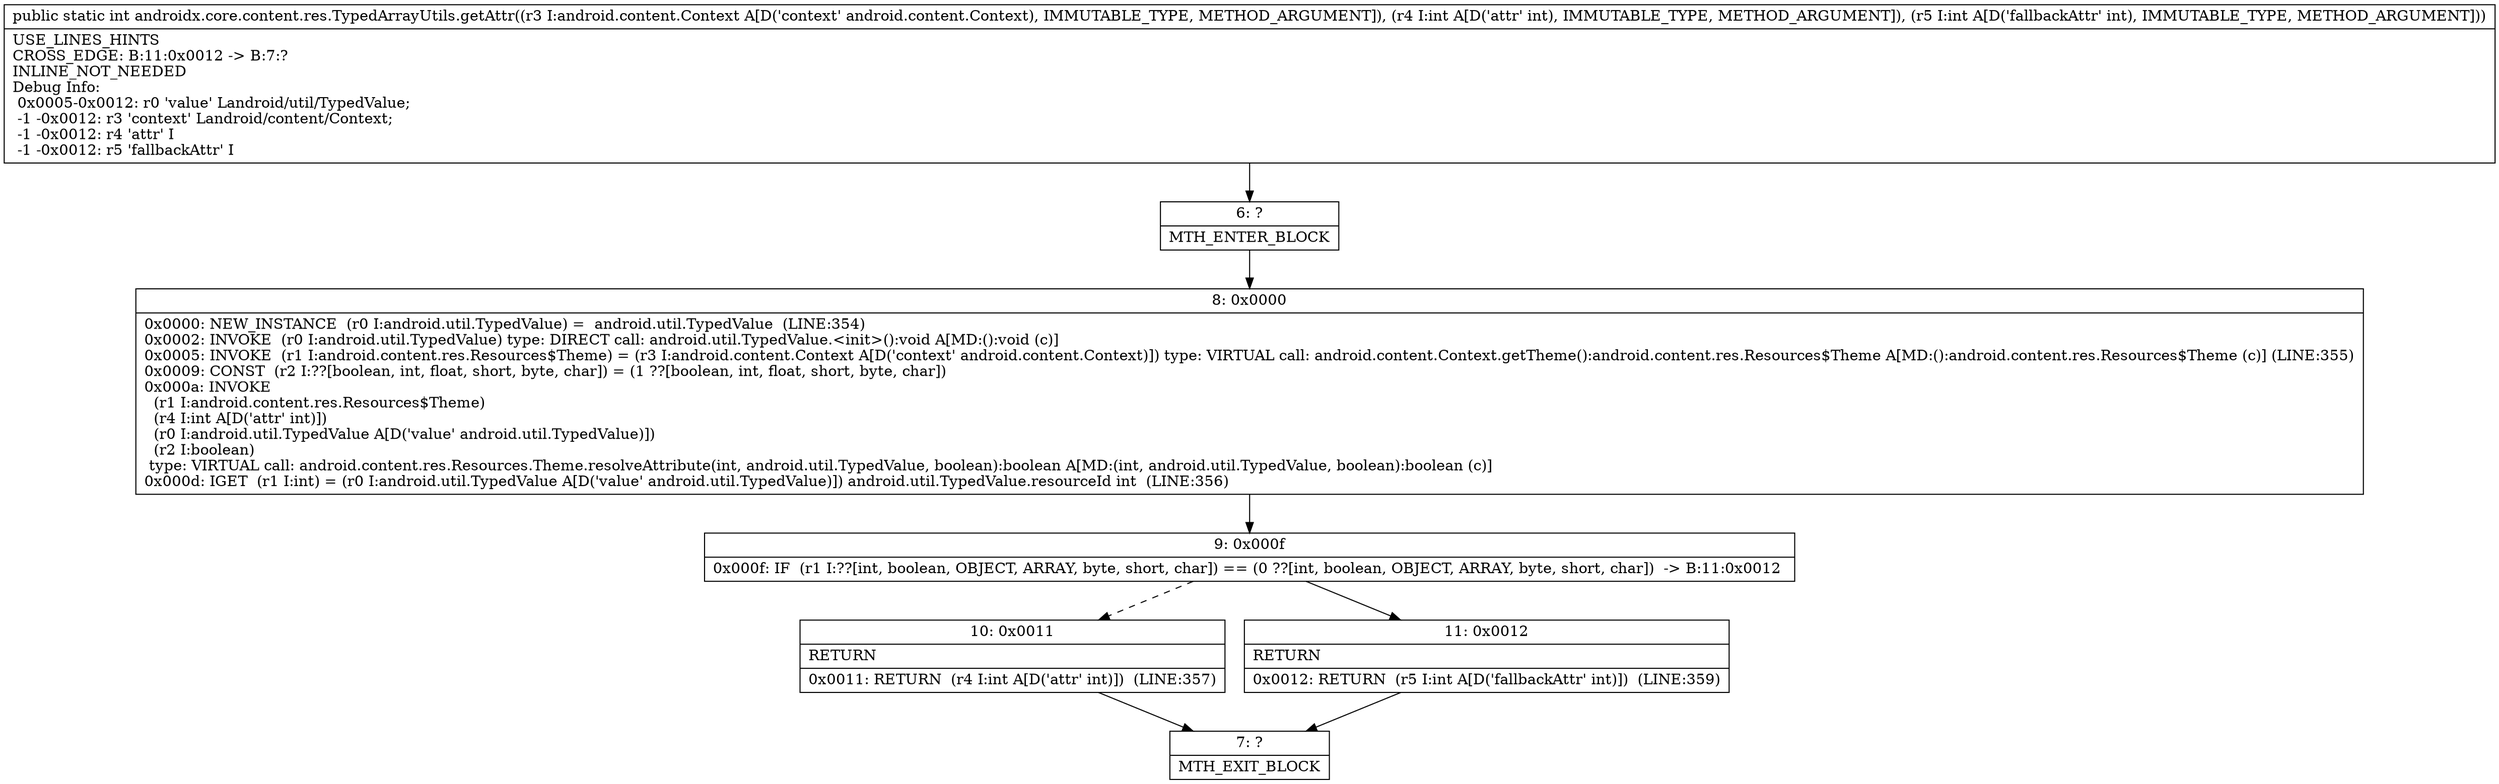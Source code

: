 digraph "CFG forandroidx.core.content.res.TypedArrayUtils.getAttr(Landroid\/content\/Context;II)I" {
Node_6 [shape=record,label="{6\:\ ?|MTH_ENTER_BLOCK\l}"];
Node_8 [shape=record,label="{8\:\ 0x0000|0x0000: NEW_INSTANCE  (r0 I:android.util.TypedValue) =  android.util.TypedValue  (LINE:354)\l0x0002: INVOKE  (r0 I:android.util.TypedValue) type: DIRECT call: android.util.TypedValue.\<init\>():void A[MD:():void (c)]\l0x0005: INVOKE  (r1 I:android.content.res.Resources$Theme) = (r3 I:android.content.Context A[D('context' android.content.Context)]) type: VIRTUAL call: android.content.Context.getTheme():android.content.res.Resources$Theme A[MD:():android.content.res.Resources$Theme (c)] (LINE:355)\l0x0009: CONST  (r2 I:??[boolean, int, float, short, byte, char]) = (1 ??[boolean, int, float, short, byte, char]) \l0x000a: INVOKE  \l  (r1 I:android.content.res.Resources$Theme)\l  (r4 I:int A[D('attr' int)])\l  (r0 I:android.util.TypedValue A[D('value' android.util.TypedValue)])\l  (r2 I:boolean)\l type: VIRTUAL call: android.content.res.Resources.Theme.resolveAttribute(int, android.util.TypedValue, boolean):boolean A[MD:(int, android.util.TypedValue, boolean):boolean (c)]\l0x000d: IGET  (r1 I:int) = (r0 I:android.util.TypedValue A[D('value' android.util.TypedValue)]) android.util.TypedValue.resourceId int  (LINE:356)\l}"];
Node_9 [shape=record,label="{9\:\ 0x000f|0x000f: IF  (r1 I:??[int, boolean, OBJECT, ARRAY, byte, short, char]) == (0 ??[int, boolean, OBJECT, ARRAY, byte, short, char])  \-\> B:11:0x0012 \l}"];
Node_10 [shape=record,label="{10\:\ 0x0011|RETURN\l|0x0011: RETURN  (r4 I:int A[D('attr' int)])  (LINE:357)\l}"];
Node_7 [shape=record,label="{7\:\ ?|MTH_EXIT_BLOCK\l}"];
Node_11 [shape=record,label="{11\:\ 0x0012|RETURN\l|0x0012: RETURN  (r5 I:int A[D('fallbackAttr' int)])  (LINE:359)\l}"];
MethodNode[shape=record,label="{public static int androidx.core.content.res.TypedArrayUtils.getAttr((r3 I:android.content.Context A[D('context' android.content.Context), IMMUTABLE_TYPE, METHOD_ARGUMENT]), (r4 I:int A[D('attr' int), IMMUTABLE_TYPE, METHOD_ARGUMENT]), (r5 I:int A[D('fallbackAttr' int), IMMUTABLE_TYPE, METHOD_ARGUMENT]))  | USE_LINES_HINTS\lCROSS_EDGE: B:11:0x0012 \-\> B:7:?\lINLINE_NOT_NEEDED\lDebug Info:\l  0x0005\-0x0012: r0 'value' Landroid\/util\/TypedValue;\l  \-1 \-0x0012: r3 'context' Landroid\/content\/Context;\l  \-1 \-0x0012: r4 'attr' I\l  \-1 \-0x0012: r5 'fallbackAttr' I\l}"];
MethodNode -> Node_6;Node_6 -> Node_8;
Node_8 -> Node_9;
Node_9 -> Node_10[style=dashed];
Node_9 -> Node_11;
Node_10 -> Node_7;
Node_11 -> Node_7;
}

